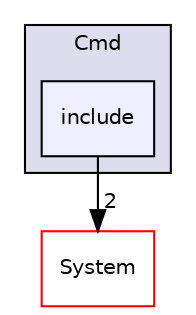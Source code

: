 digraph "include" {
  bgcolor=transparent;
  compound=true
  node [ fontsize="10", fontname="Helvetica"];
  edge [ labelfontsize="10", labelfontname="Helvetica"];
  subgraph clusterdir_d58dceb465d827f66f2b67a30f32c409 {
    graph [ bgcolor="#ddddee", pencolor="black", label="Cmd" fontname="Helvetica", fontsize="10", URL="dir_d58dceb465d827f66f2b67a30f32c409.html"]
  dir_a7f0250d9a2907fa238ed51e3c9db635 [shape=box, label="include", style="filled", fillcolor="#eeeeff", pencolor="black", URL="dir_a7f0250d9a2907fa238ed51e3c9db635.html"];
  }
  dir_9af51e3826d4f9e80d9103b2de543e84 [shape=box label="System" color="red" URL="dir_9af51e3826d4f9e80d9103b2de543e84.html"];
  dir_a7f0250d9a2907fa238ed51e3c9db635->dir_9af51e3826d4f9e80d9103b2de543e84 [headlabel="2", labeldistance=1.5 headhref="dir_000005_000000.html"];
}
